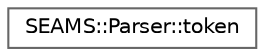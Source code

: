digraph "Graphical Class Hierarchy"
{
 // LATEX_PDF_SIZE
  bgcolor="transparent";
  edge [fontname=Helvetica,fontsize=10,labelfontname=Helvetica,labelfontsize=10];
  node [fontname=Helvetica,fontsize=10,shape=box,height=0.2,width=0.4];
  rankdir="LR";
  Node0 [id="Node000000",label="SEAMS::Parser::token",height=0.2,width=0.4,color="grey40", fillcolor="white", style="filled",URL="$structSEAMS_1_1Parser_1_1token.html",tooltip="Token kinds."];
}
